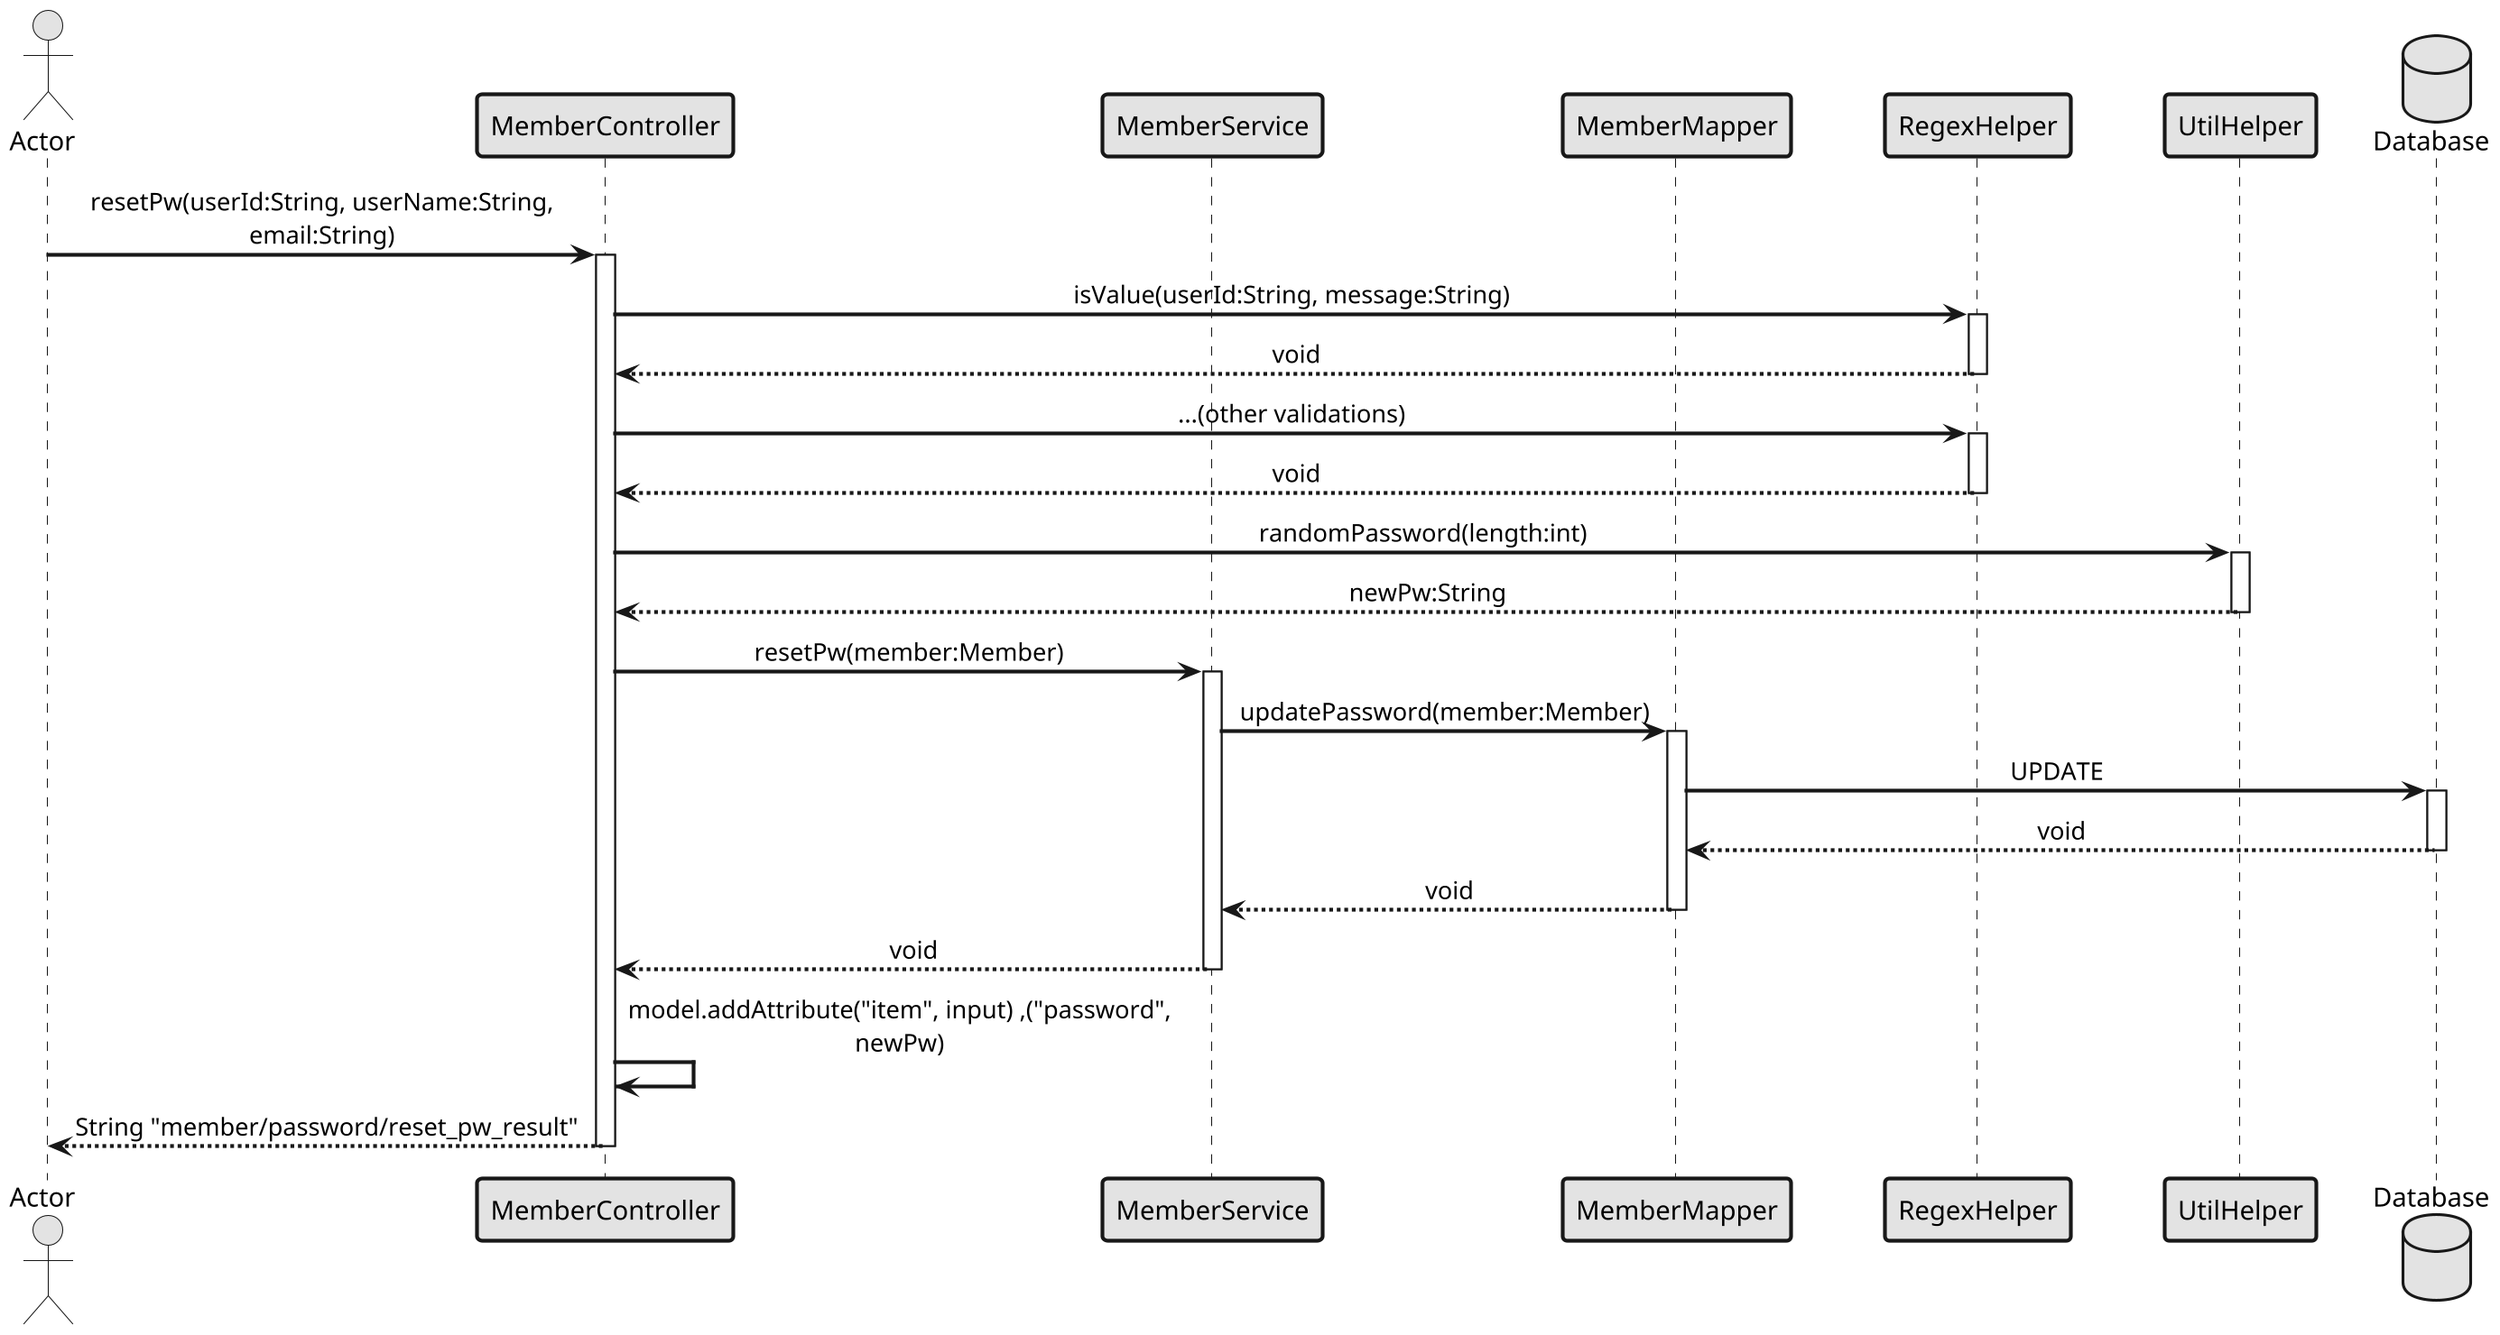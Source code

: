 @startuml
skinparam dpi 200
skinparam sequenceMessageAlign center
skinparam monochrome true
skinparam sequenceParticipantBorderThickness 2
skinparam sequenceArrowThickness 2
skinparam maxMessageSize 300
skinparam participantPadding 20
skinparam boxPadding 10

actor Actor
participant "MemberController" as Controller
participant "MemberService" as Service
participant "MemberMapper" as Mapper 
participant "RegexHelper" as Helper
participant "UtilHelper" as Util
database Database

Actor -> Controller: resetPw(userId:String, userName:String, email:String)
activate Controller

Controller -> Helper: isValue(userId:String, message:String)
activate Helper
Helper --> Controller: void
deactivate Helper

Controller -> Helper: ...(other validations)
activate Helper
Helper --> Controller: void
deactivate Helper

Controller -> Util: randomPassword(length:int)
activate Util
Util --> Controller: newPw:String
deactivate Util

Controller -> Service: resetPw(member:Member)
activate Service

Service -> Mapper: updatePassword(member:Member)
activate Mapper

Mapper -> Database: UPDATE
activate Database
Database --> Mapper: void
deactivate Database

Mapper --> Service: void
deactivate Mapper

Service --> Controller: void
deactivate Service

Controller -> Controller: model.addAttribute("item", input) ,("password", newPw)

Controller --> Actor: String "member/password/reset_pw_result"
deactivate Controller

@enduml